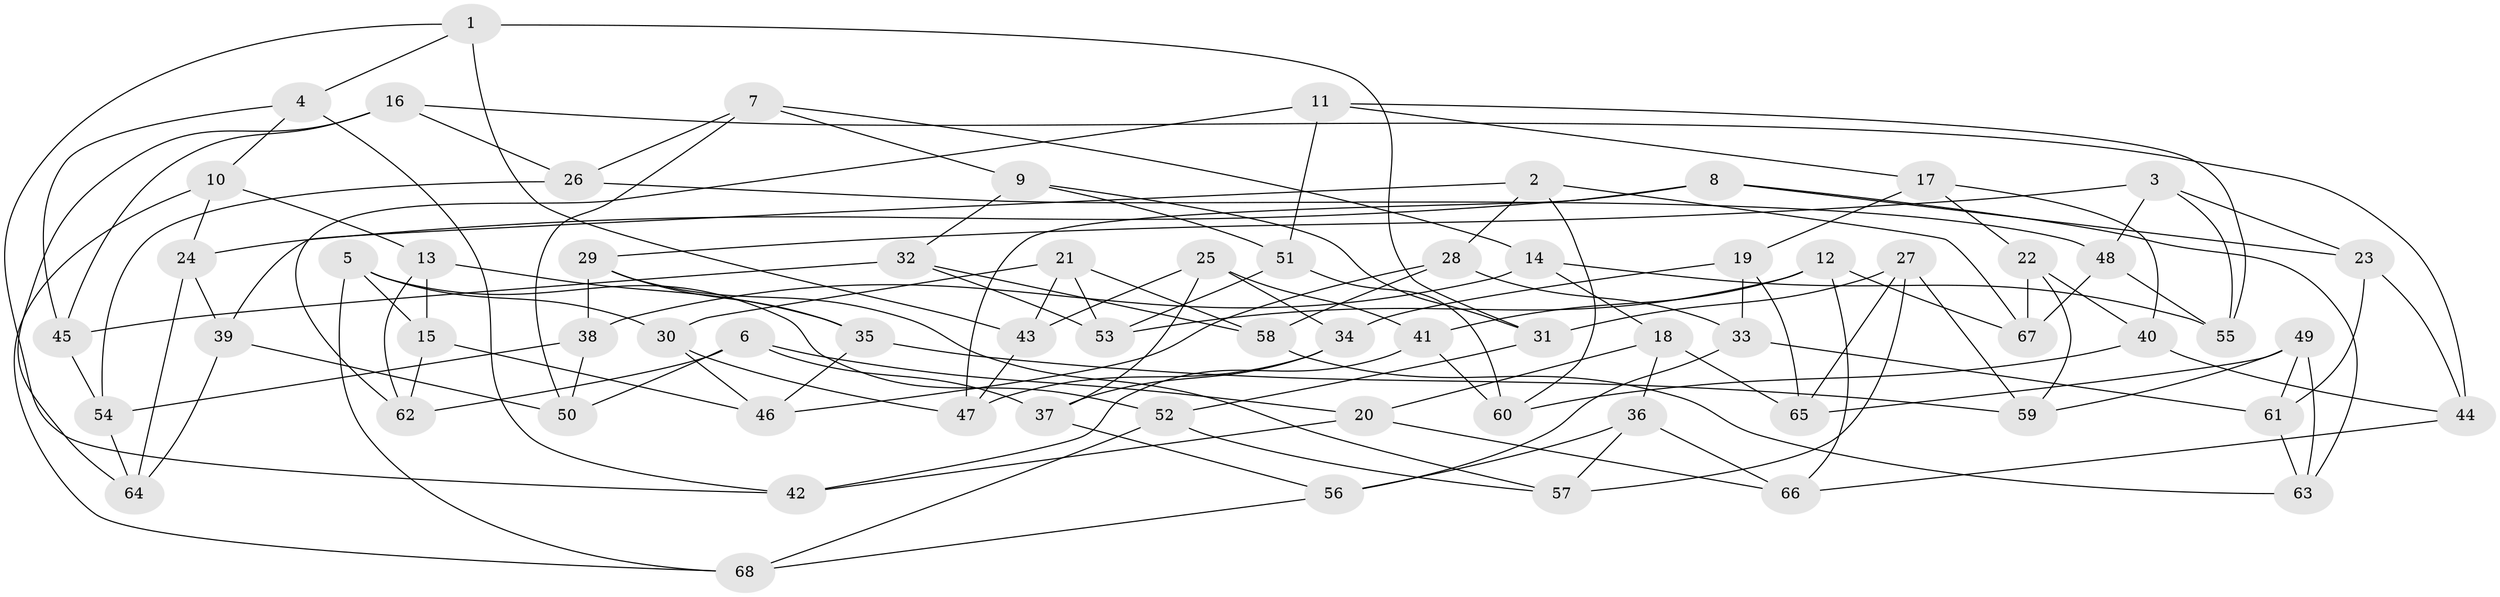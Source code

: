 // Generated by graph-tools (version 1.1) at 2025/56/03/09/25 04:56:18]
// undirected, 68 vertices, 136 edges
graph export_dot {
graph [start="1"]
  node [color=gray90,style=filled];
  1;
  2;
  3;
  4;
  5;
  6;
  7;
  8;
  9;
  10;
  11;
  12;
  13;
  14;
  15;
  16;
  17;
  18;
  19;
  20;
  21;
  22;
  23;
  24;
  25;
  26;
  27;
  28;
  29;
  30;
  31;
  32;
  33;
  34;
  35;
  36;
  37;
  38;
  39;
  40;
  41;
  42;
  43;
  44;
  45;
  46;
  47;
  48;
  49;
  50;
  51;
  52;
  53;
  54;
  55;
  56;
  57;
  58;
  59;
  60;
  61;
  62;
  63;
  64;
  65;
  66;
  67;
  68;
  1 -- 31;
  1 -- 4;
  1 -- 43;
  1 -- 42;
  2 -- 60;
  2 -- 39;
  2 -- 67;
  2 -- 28;
  3 -- 23;
  3 -- 48;
  3 -- 55;
  3 -- 29;
  4 -- 10;
  4 -- 42;
  4 -- 45;
  5 -- 68;
  5 -- 15;
  5 -- 30;
  5 -- 52;
  6 -- 62;
  6 -- 37;
  6 -- 50;
  6 -- 20;
  7 -- 9;
  7 -- 26;
  7 -- 14;
  7 -- 50;
  8 -- 24;
  8 -- 23;
  8 -- 63;
  8 -- 47;
  9 -- 31;
  9 -- 32;
  9 -- 51;
  10 -- 13;
  10 -- 68;
  10 -- 24;
  11 -- 62;
  11 -- 51;
  11 -- 17;
  11 -- 55;
  12 -- 41;
  12 -- 66;
  12 -- 67;
  12 -- 53;
  13 -- 62;
  13 -- 35;
  13 -- 15;
  14 -- 55;
  14 -- 38;
  14 -- 18;
  15 -- 62;
  15 -- 46;
  16 -- 44;
  16 -- 45;
  16 -- 26;
  16 -- 64;
  17 -- 22;
  17 -- 40;
  17 -- 19;
  18 -- 65;
  18 -- 36;
  18 -- 20;
  19 -- 33;
  19 -- 65;
  19 -- 34;
  20 -- 66;
  20 -- 42;
  21 -- 58;
  21 -- 30;
  21 -- 43;
  21 -- 53;
  22 -- 67;
  22 -- 59;
  22 -- 40;
  23 -- 44;
  23 -- 61;
  24 -- 39;
  24 -- 64;
  25 -- 37;
  25 -- 43;
  25 -- 34;
  25 -- 41;
  26 -- 48;
  26 -- 54;
  27 -- 31;
  27 -- 57;
  27 -- 65;
  27 -- 59;
  28 -- 33;
  28 -- 46;
  28 -- 58;
  29 -- 35;
  29 -- 38;
  29 -- 57;
  30 -- 47;
  30 -- 46;
  31 -- 52;
  32 -- 45;
  32 -- 53;
  32 -- 58;
  33 -- 61;
  33 -- 56;
  34 -- 37;
  34 -- 47;
  35 -- 59;
  35 -- 46;
  36 -- 56;
  36 -- 66;
  36 -- 57;
  37 -- 56;
  38 -- 54;
  38 -- 50;
  39 -- 50;
  39 -- 64;
  40 -- 60;
  40 -- 44;
  41 -- 60;
  41 -- 42;
  43 -- 47;
  44 -- 66;
  45 -- 54;
  48 -- 55;
  48 -- 67;
  49 -- 65;
  49 -- 63;
  49 -- 61;
  49 -- 59;
  51 -- 53;
  51 -- 60;
  52 -- 68;
  52 -- 57;
  54 -- 64;
  56 -- 68;
  58 -- 63;
  61 -- 63;
}
